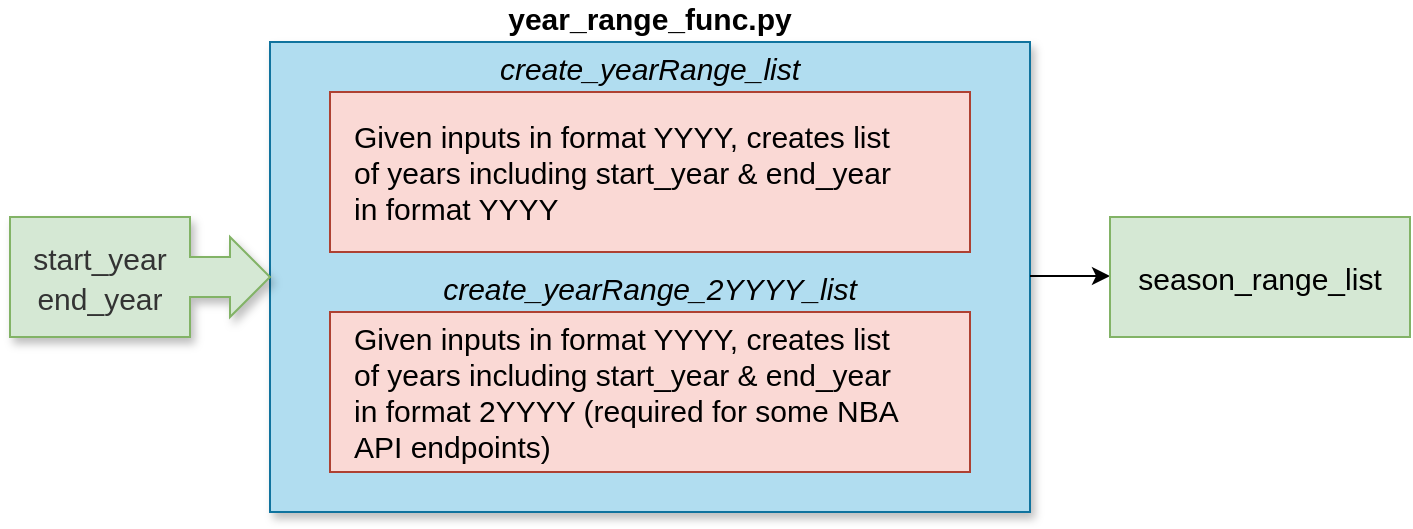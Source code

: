<mxfile version="14.2.7" type="github">
  <diagram id="u1fkQQDr6D0V8gyoSWst" name="Page-1">
    <mxGraphModel dx="1422" dy="794" grid="1" gridSize="10" guides="1" tooltips="1" connect="1" arrows="1" fold="1" page="1" pageScale="1" pageWidth="850" pageHeight="1100" math="0" shadow="0">
      <root>
        <mxCell id="0" />
        <mxCell id="1" parent="0" />
        <mxCell id="y3JvYY2zDxFvZ2Sxwo1U-21" value="year_range_func.py" style="whiteSpace=wrap;html=1;rounded=0;shadow=1;dashed=0;fontSize=15;strokeColor=#10739e;fillColor=#b1ddf0;glass=0;labelBackgroundColor=none;sketch=0;labelPosition=center;verticalLabelPosition=top;align=center;verticalAlign=bottom;fontStyle=1" parent="1" vertex="1">
          <mxGeometry x="200" y="85" width="380" height="235" as="geometry" />
        </mxCell>
        <mxCell id="y3JvYY2zDxFvZ2Sxwo1U-29" value="&lt;font color=&quot;#000000&quot;&gt;create_yearRange_list&lt;/font&gt;" style="rounded=0;whiteSpace=wrap;html=1;shadow=0;glass=0;labelBackgroundColor=none;sketch=0;fillColor=#fad9d5;fontSize=15;labelPosition=center;verticalLabelPosition=top;align=center;verticalAlign=bottom;strokeColor=#ae4132;fontStyle=2" parent="1" vertex="1">
          <mxGeometry x="230" y="110" width="320" height="80" as="geometry" />
        </mxCell>
        <mxCell id="y3JvYY2zDxFvZ2Sxwo1U-30" value="Given inputs in format YYYY, creates list of years including start_year &amp;amp; end_year in format YYYY&amp;nbsp;" style="text;html=1;strokeColor=none;align=left;verticalAlign=middle;whiteSpace=wrap;rounded=0;shadow=0;glass=0;labelBackgroundColor=none;sketch=0;fontSize=15;" parent="1" vertex="1">
          <mxGeometry x="240" y="140" width="280" height="20" as="geometry" />
        </mxCell>
        <mxCell id="y3JvYY2zDxFvZ2Sxwo1U-31" value="&lt;font color=&quot;#000000&quot;&gt;create_yearRange_2YYYY_list&lt;/font&gt;" style="rounded=0;whiteSpace=wrap;html=1;shadow=0;glass=0;labelBackgroundColor=none;sketch=0;fillColor=#fad9d5;fontSize=15;labelPosition=center;verticalLabelPosition=top;align=center;verticalAlign=bottom;strokeColor=#ae4132;fontStyle=2" parent="1" vertex="1">
          <mxGeometry x="230" y="220" width="320" height="80" as="geometry" />
        </mxCell>
        <mxCell id="y3JvYY2zDxFvZ2Sxwo1U-32" value="Given inputs in format YYYY, creates list of years including start_year &amp;amp; end_year in format 2YYYY (required for some NBA API endpoints)" style="text;html=1;strokeColor=none;align=left;verticalAlign=middle;whiteSpace=wrap;rounded=0;shadow=0;glass=0;labelBackgroundColor=none;sketch=0;fontSize=15;" parent="1" vertex="1">
          <mxGeometry x="240" y="250" width="280" height="20" as="geometry" />
        </mxCell>
        <mxCell id="y3JvYY2zDxFvZ2Sxwo1U-33" value="" style="group" parent="1" vertex="1" connectable="0">
          <mxGeometry x="70" y="172.5" width="130" height="60" as="geometry" />
        </mxCell>
        <mxCell id="y3JvYY2zDxFvZ2Sxwo1U-7" value="" style="html=1;shadow=1;dashed=0;align=center;verticalAlign=middle;shape=mxgraph.arrows2.calloutArrow;dy=10;dx=20;notch=90;arrowHead=10;rounded=1;glass=0;labelBackgroundColor=#FFFFFF;sketch=0;fillColor=#d5e8d4;fontSize=15;strokeColor=#82b366;" parent="y3JvYY2zDxFvZ2Sxwo1U-33" vertex="1">
          <mxGeometry width="130" height="60" as="geometry" />
        </mxCell>
        <mxCell id="y3JvYY2zDxFvZ2Sxwo1U-9" value="start_year" style="text;html=1;align=center;verticalAlign=middle;whiteSpace=wrap;rounded=0;shadow=0;glass=0;labelBackgroundColor=none;sketch=0;fontSize=15;fontColor=#333333;" parent="y3JvYY2zDxFvZ2Sxwo1U-33" vertex="1">
          <mxGeometry y="10" width="90" height="20" as="geometry" />
        </mxCell>
        <mxCell id="y3JvYY2zDxFvZ2Sxwo1U-14" value="end_year" style="text;html=1;align=center;verticalAlign=middle;whiteSpace=wrap;rounded=0;shadow=0;glass=0;labelBackgroundColor=none;sketch=0;fontSize=15;fontColor=#333333;" parent="y3JvYY2zDxFvZ2Sxwo1U-33" vertex="1">
          <mxGeometry y="30" width="90" height="20" as="geometry" />
        </mxCell>
        <mxCell id="y3JvYY2zDxFvZ2Sxwo1U-35" value="" style="endArrow=classic;html=1;fontSize=15;fontColor=#000000;" parent="1" edge="1">
          <mxGeometry width="50" height="50" relative="1" as="geometry">
            <mxPoint x="580" y="202" as="sourcePoint" />
            <mxPoint x="620" y="202" as="targetPoint" />
          </mxGeometry>
        </mxCell>
        <mxCell id="y3JvYY2zDxFvZ2Sxwo1U-37" value="season_range_list" style="rounded=0;whiteSpace=wrap;html=1;shadow=0;glass=0;labelBackgroundColor=none;sketch=0;fillColor=#d5e8d4;fontSize=15;align=center;strokeColor=#82b366;" parent="1" vertex="1">
          <mxGeometry x="620" y="172.5" width="150" height="60" as="geometry" />
        </mxCell>
      </root>
    </mxGraphModel>
  </diagram>
</mxfile>
